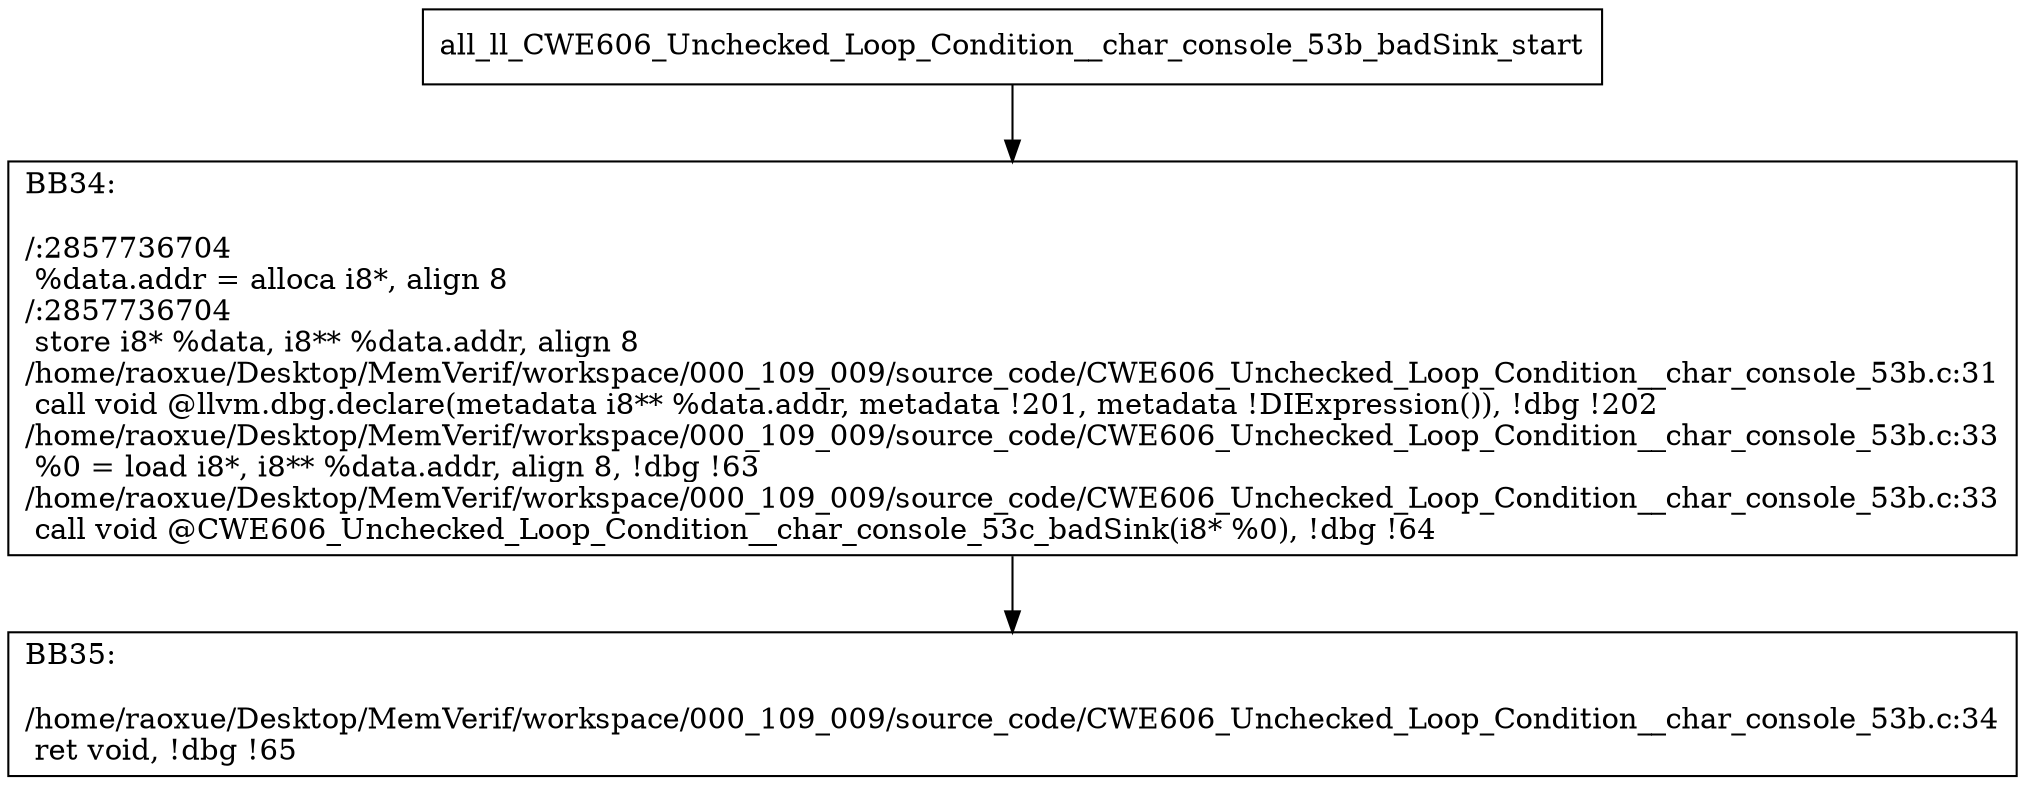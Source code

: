 digraph "CFG for'all_ll_CWE606_Unchecked_Loop_Condition__char_console_53b_badSink' function" {
	BBall_ll_CWE606_Unchecked_Loop_Condition__char_console_53b_badSink_start[shape=record,label="{all_ll_CWE606_Unchecked_Loop_Condition__char_console_53b_badSink_start}"];
	BBall_ll_CWE606_Unchecked_Loop_Condition__char_console_53b_badSink_start-> all_ll_CWE606_Unchecked_Loop_Condition__char_console_53b_badSinkBB34;
	all_ll_CWE606_Unchecked_Loop_Condition__char_console_53b_badSinkBB34 [shape=record, label="{BB34:\l\l/:2857736704\l
  %data.addr = alloca i8*, align 8\l
/:2857736704\l
  store i8* %data, i8** %data.addr, align 8\l
/home/raoxue/Desktop/MemVerif/workspace/000_109_009/source_code/CWE606_Unchecked_Loop_Condition__char_console_53b.c:31\l
  call void @llvm.dbg.declare(metadata i8** %data.addr, metadata !201, metadata !DIExpression()), !dbg !202\l
/home/raoxue/Desktop/MemVerif/workspace/000_109_009/source_code/CWE606_Unchecked_Loop_Condition__char_console_53b.c:33\l
  %0 = load i8*, i8** %data.addr, align 8, !dbg !63\l
/home/raoxue/Desktop/MemVerif/workspace/000_109_009/source_code/CWE606_Unchecked_Loop_Condition__char_console_53b.c:33\l
  call void @CWE606_Unchecked_Loop_Condition__char_console_53c_badSink(i8* %0), !dbg !64\l
}"];
	all_ll_CWE606_Unchecked_Loop_Condition__char_console_53b_badSinkBB34-> all_ll_CWE606_Unchecked_Loop_Condition__char_console_53b_badSinkBB35;
	all_ll_CWE606_Unchecked_Loop_Condition__char_console_53b_badSinkBB35 [shape=record, label="{BB35:\l\l/home/raoxue/Desktop/MemVerif/workspace/000_109_009/source_code/CWE606_Unchecked_Loop_Condition__char_console_53b.c:34\l
  ret void, !dbg !65\l
}"];
}
